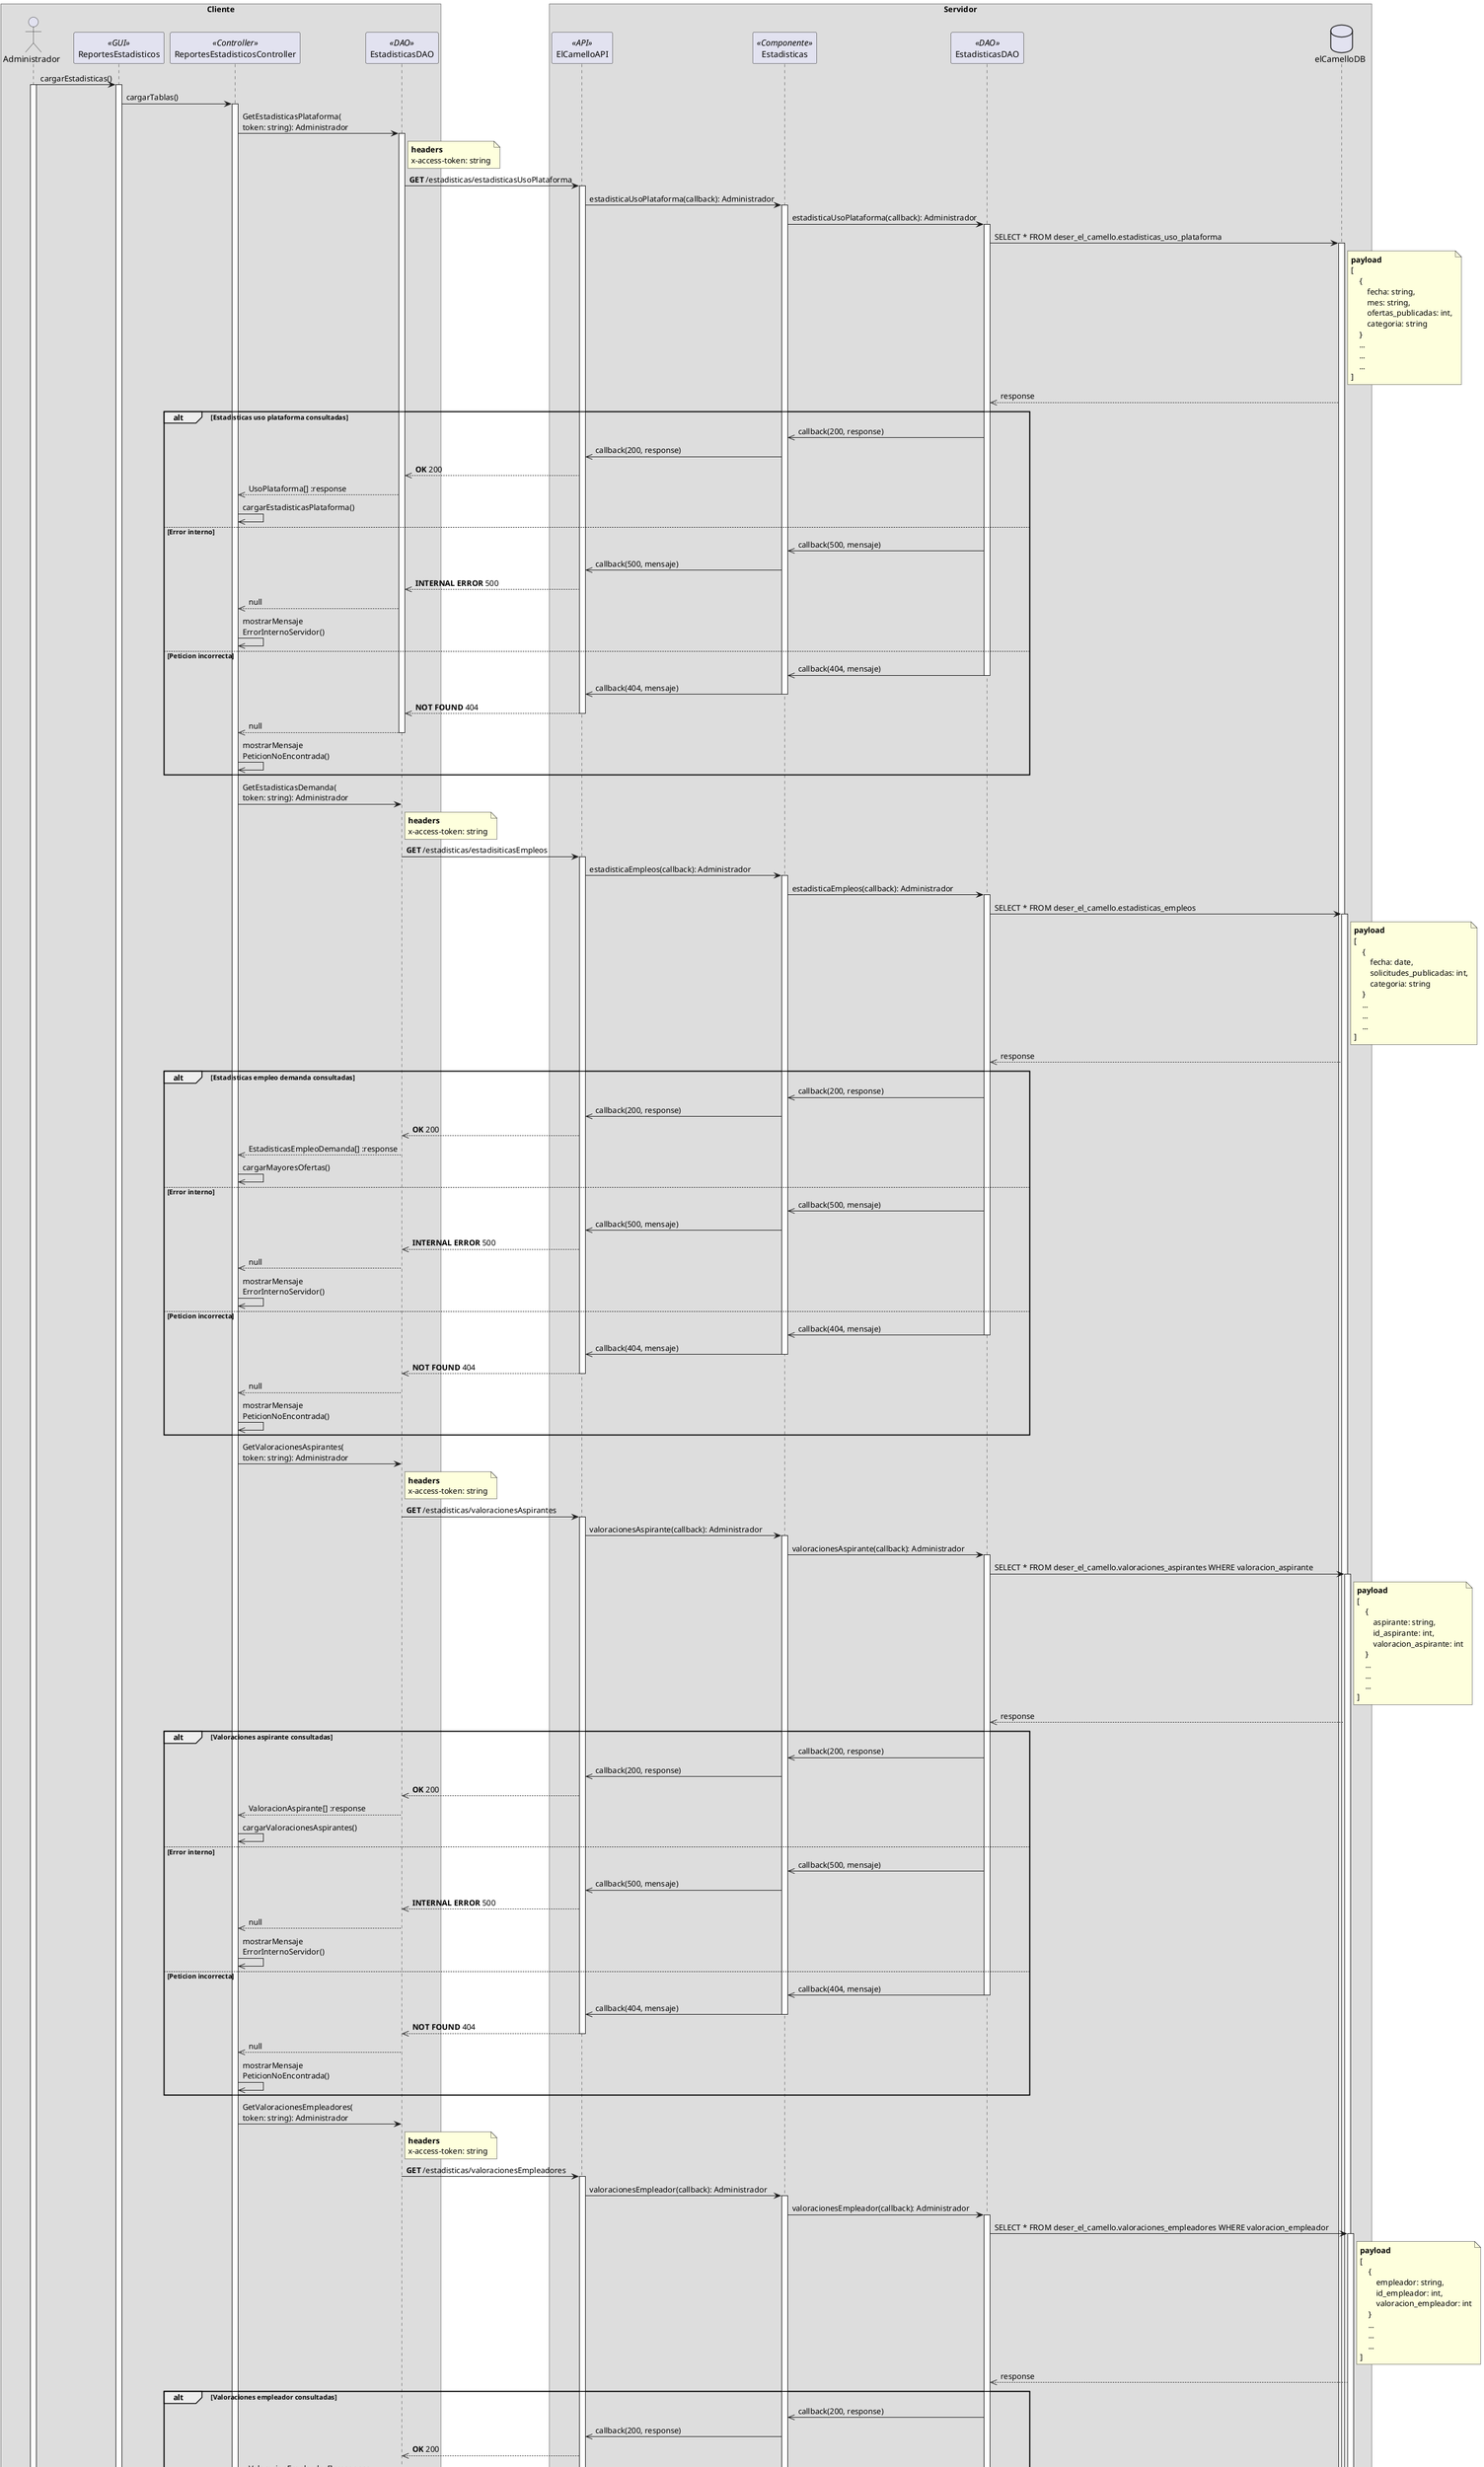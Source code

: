 @startuml GeneracionDeReportesEstadisticos

box Cliente
    actor Administrador as a
    participant ReportesEstadisticos as b <<GUI>> 
    participant ReportesEstadisticosController as c <<Controller>>
    participant EstadisticasDAO as d <<DAO>>
end box

box Servidor
    participant ElCamelloAPI as e <<API>>
    participant Estadisticas as f <<Componente>>
    participant EstadisticasDAO as g <<DAO>>
    database elCamelloDB as db
end box

a -> b : cargarEstadisticas()
activate a
activate b

b -> c : cargarTablas()
activate c

c -> d : GetEstadisticasPlataforma(\ntoken: string): Administrador
activate d

note right of d  
**headers**
x-access-token: string
end note

d -> e : **GET** /estadisticas/estadisticasUsoPlataforma
activate e

e -> f : estadisticaUsoPlataforma(callback): Administrador
activate f

f -> g : estadisticaUsoPlataforma(callback): Administrador
activate g

g -> db : SELECT * FROM deser_el_camello.estadisticas_uso_plataforma
activate db

note right of db  
**payload**
[
    {
        fecha: string,
        mes: string,
        ofertas_publicadas: int,
        categoria: string
    }
    ...
    ...
    ...
]
end note

db -->> g : response

alt Estadisticas uso plataforma consultadas
    g ->> f : callback(200, response)
    
    f ->> e : callback(200, response)

    e -->> d: **OK** 200
    d -->> c: UsoPlataforma[] :response

     c ->> c: cargarEstadisticasPlataforma()
    
else Error interno
    g ->> f : callback(500, mensaje)

    f ->> e : callback(500, mensaje)

    e -->> d: **INTERNAL ERROR** 500

    d -->> c: null

    c ->> c: mostrarMensaje\nErrorInternoServidor()
else Peticion incorrecta
    g ->> f : callback(404, mensaje)
    deactivate g

    f ->> e : callback(404, mensaje)
    deactivate f

    e -->> d: **NOT FOUND** 404
    deactivate e

    d -->> c: null
    deactivate d

    c ->> c: mostrarMensaje\nPeticionNoEncontrada()

end

c -> d : GetEstadisticasDemanda(\ntoken: string): Administrador

note right of d  
**headers**
x-access-token: string
end note

d -> e : **GET** /estadisticas/estadisiticasEmpleos
activate e

e -> f : estadisticaEmpleos(callback): Administrador
activate f

f -> g : estadisticaEmpleos(callback): Administrador
activate g

g -> db : SELECT * FROM deser_el_camello.estadisticas_empleos
activate db

note right of db  
**payload**
[
    {
        fecha: date,
        solicitudes_publicadas: int,
        categoria: string
    }
    ...
    ...
    ...
]
end note

db -->> g : response

alt Estadisticas empleo demanda consultadas
    g ->> f : callback(200, response)
    
    f ->> e : callback(200, response)

    e -->> d: **OK** 200
    d -->> c: EstadisticasEmpleoDemanda[] :response

     c ->> c: cargarMayoresOfertas()
    
else Error interno
    g ->> f : callback(500, mensaje)

    f ->> e : callback(500, mensaje)

    e -->> d: **INTERNAL ERROR** 500

    d -->> c: null

    c ->> c: mostrarMensaje\nErrorInternoServidor()
else Peticion incorrecta
    g ->> f : callback(404, mensaje)
    deactivate g

    f ->> e : callback(404, mensaje)
    deactivate f

    e -->> d: **NOT FOUND** 404
    deactivate e

    d -->> c: null
    deactivate d

    c ->> c: mostrarMensaje\nPeticionNoEncontrada()

end

c -> d : GetValoracionesAspirantes(\ntoken: string): Administrador

note right of d  
**headers**
x-access-token: string
end note

d -> e : **GET** /estadisticas/valoracionesAspirantes
activate e

e -> f : valoracionesAspirante(callback): Administrador
activate f

f -> g : valoracionesAspirante(callback): Administrador
activate g

g -> db : SELECT * FROM deser_el_camello.valoraciones_aspirantes WHERE valoracion_aspirante
activate db

note right of db  
**payload**
[
    {
        aspirante: string,
        id_aspirante: int,
        valoracion_aspirante: int
    }
    ...
    ...
    ...
]
end note

db -->> g : response

alt Valoraciones aspirante consultadas
    g ->> f : callback(200, response)
    
    f ->> e : callback(200, response)

    e -->> d: **OK** 200
    d -->> c: ValoracionAspirante[] :response

     c ->> c: cargarValoracionesAspirantes()
    
else Error interno
    g ->> f : callback(500, mensaje)

    f ->> e : callback(500, mensaje)

    e -->> d: **INTERNAL ERROR** 500

    d -->> c: null

    c ->> c: mostrarMensaje\nErrorInternoServidor()
else Peticion incorrecta
    g ->> f : callback(404, mensaje)
    deactivate g

    f ->> e : callback(404, mensaje)
    deactivate f

    e -->> d: **NOT FOUND** 404
    deactivate e

    d -->> c: null
    deactivate d

    c ->> c: mostrarMensaje\nPeticionNoEncontrada()

end


c -> d : GetValoracionesEmpleadores(\ntoken: string): Administrador

note right of d  
**headers**
x-access-token: string
end note

d -> e : **GET** /estadisticas/valoracionesEmpleadores
activate e

e -> f : valoracionesEmpleador(callback): Administrador
activate f

f -> g : valoracionesEmpleador(callback): Administrador
activate g

g -> db : SELECT * FROM deser_el_camello.valoraciones_empleadores WHERE valoracion_empleador
activate db

note right of db  
**payload**
[
    {
        empleador: string,
        id_empleador: int,
        valoracion_empleador: int
    }
    ...
    ...
    ...
]
end note

db -->> g : response

alt Valoraciones empleador consultadas
    g ->> f : callback(200, response)
    
    f ->> e : callback(200, response)

    e -->> d: **OK** 200
    d -->> c: ValoracionEmpleador[] :response

     c ->> c: cargarValoracionesEmpleadores()
    
else Error interno
    g ->> f : callback(500, mensaje)

    f ->> e : callback(500, mensaje)

    e -->> d: **INTERNAL ERROR** 500

    d -->> c: null

    c ->> c: mostrarMensaje\nErrorInternoServidor()
else Peticion incorrecta
    g ->> f : callback(404, mensaje)
    deactivate g

    f ->> e : callback(404, mensaje)
    deactivate f

    e -->> d: **NOT FOUND** 404
    deactivate e

    d -->> c: null
    deactivate d

    c ->> c: mostrarMensaje\nPeticionNoEncontrada()

end


@enduml